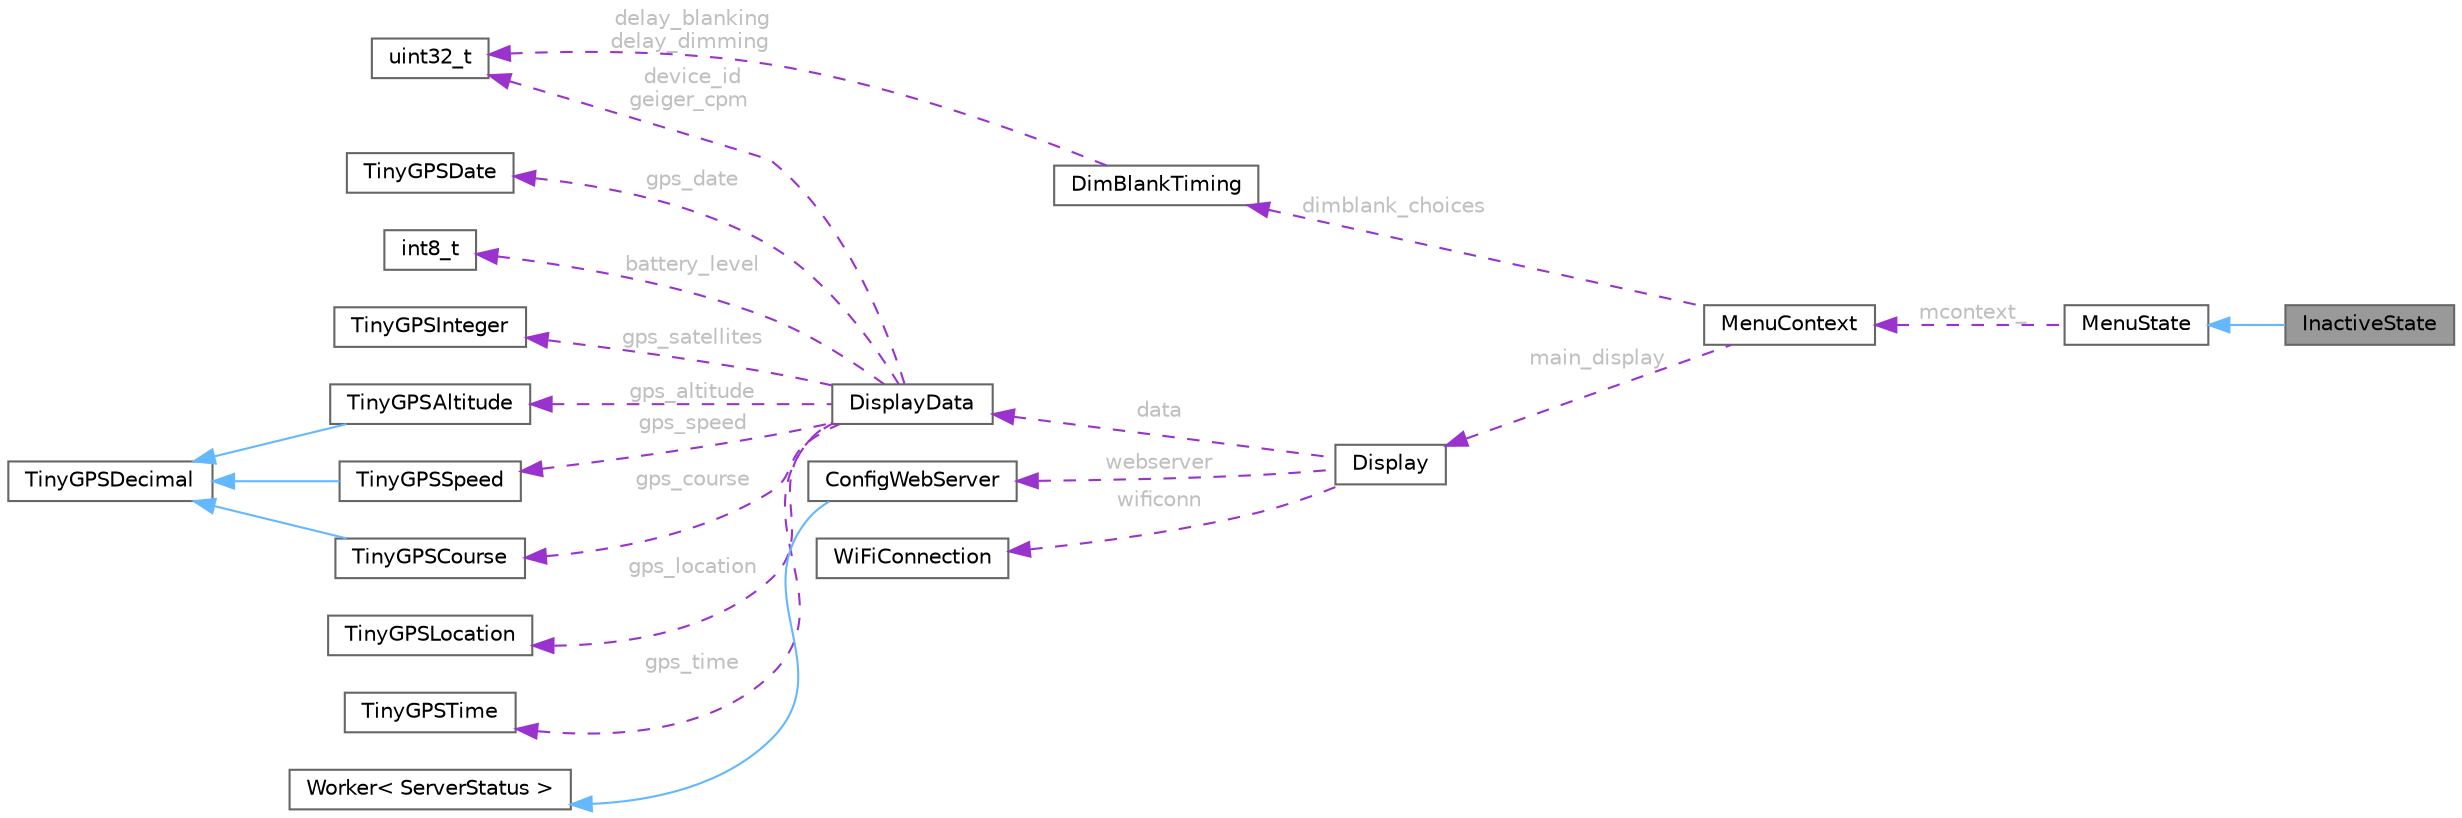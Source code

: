 digraph "InactiveState"
{
 // LATEX_PDF_SIZE
  bgcolor="transparent";
  edge [fontname=Helvetica,fontsize=10,labelfontname=Helvetica,labelfontsize=10];
  node [fontname=Helvetica,fontsize=10,shape=box,height=0.2,width=0.4];
  rankdir="LR";
  Node1 [id="Node000001",label="InactiveState",height=0.2,width=0.4,color="gray40", fillcolor="grey60", style="filled", fontcolor="black",tooltip=" "];
  Node2 -> Node1 [id="edge1_Node000001_Node000002",dir="back",color="steelblue1",style="solid",tooltip=" "];
  Node2 [id="Node000002",label="MenuState",height=0.2,width=0.4,color="gray40", fillcolor="white", style="filled",URL="$class_menu_state.html",tooltip=" "];
  Node3 -> Node2 [id="edge2_Node000002_Node000003",dir="back",color="darkorchid3",style="dashed",tooltip=" ",label=" mcontext_",fontcolor="grey" ];
  Node3 [id="Node000003",label="MenuContext",height=0.2,width=0.4,color="gray40", fillcolor="white", style="filled",URL="$class_menu_context.html",tooltip=" "];
  Node4 -> Node3 [id="edge3_Node000003_Node000004",dir="back",color="darkorchid3",style="dashed",tooltip=" ",label=" dimblank_choices",fontcolor="grey" ];
  Node4 [id="Node000004",label="DimBlankTiming",height=0.2,width=0.4,color="gray40", fillcolor="white", style="filled",URL="$class_dim_blank_timing.html",tooltip=" "];
  Node5 -> Node4 [id="edge4_Node000004_Node000005",dir="back",color="darkorchid3",style="dashed",tooltip=" ",label=" delay_blanking\ndelay_dimming",fontcolor="grey" ];
  Node5 [id="Node000005",label="uint32_t",height=0.2,width=0.4,color="gray40", fillcolor="white", style="filled",tooltip=" "];
  Node6 -> Node3 [id="edge5_Node000003_Node000006",dir="back",color="darkorchid3",style="dashed",tooltip=" ",label=" main_display",fontcolor="grey" ];
  Node6 [id="Node000006",label="Display",height=0.2,width=0.4,color="gray40", fillcolor="white", style="filled",URL="$class_display.html",tooltip=" "];
  Node7 -> Node6 [id="edge6_Node000006_Node000007",dir="back",color="darkorchid3",style="dashed",tooltip=" ",label=" data",fontcolor="grey" ];
  Node7 [id="Node000007",label="DisplayData",height=0.2,width=0.4,color="gray40", fillcolor="white", style="filled",URL="$struct_display_data.html",tooltip=" "];
  Node5 -> Node7 [id="edge7_Node000007_Node000005",dir="back",color="darkorchid3",style="dashed",tooltip=" ",label=" device_id\ngeiger_cpm",fontcolor="grey" ];
  Node8 -> Node7 [id="edge8_Node000007_Node000008",dir="back",color="darkorchid3",style="dashed",tooltip=" ",label=" gps_satellites",fontcolor="grey" ];
  Node8 [id="Node000008",label="TinyGPSInteger",height=0.2,width=0.4,color="gray40", fillcolor="white", style="filled",URL="$struct_tiny_g_p_s_integer.html",tooltip=" "];
  Node9 -> Node7 [id="edge9_Node000007_Node000009",dir="back",color="darkorchid3",style="dashed",tooltip=" ",label=" gps_altitude",fontcolor="grey" ];
  Node9 [id="Node000009",label="TinyGPSAltitude",height=0.2,width=0.4,color="gray40", fillcolor="white", style="filled",URL="$struct_tiny_g_p_s_altitude.html",tooltip=" "];
  Node10 -> Node9 [id="edge10_Node000009_Node000010",dir="back",color="steelblue1",style="solid",tooltip=" "];
  Node10 [id="Node000010",label="TinyGPSDecimal",height=0.2,width=0.4,color="gray40", fillcolor="white", style="filled",URL="$struct_tiny_g_p_s_decimal.html",tooltip=" "];
  Node11 -> Node7 [id="edge11_Node000007_Node000011",dir="back",color="darkorchid3",style="dashed",tooltip=" ",label=" gps_speed",fontcolor="grey" ];
  Node11 [id="Node000011",label="TinyGPSSpeed",height=0.2,width=0.4,color="gray40", fillcolor="white", style="filled",URL="$struct_tiny_g_p_s_speed.html",tooltip=" "];
  Node10 -> Node11 [id="edge12_Node000011_Node000010",dir="back",color="steelblue1",style="solid",tooltip=" "];
  Node12 -> Node7 [id="edge13_Node000007_Node000012",dir="back",color="darkorchid3",style="dashed",tooltip=" ",label=" gps_course",fontcolor="grey" ];
  Node12 [id="Node000012",label="TinyGPSCourse",height=0.2,width=0.4,color="gray40", fillcolor="white", style="filled",URL="$struct_tiny_g_p_s_course.html",tooltip=" "];
  Node10 -> Node12 [id="edge14_Node000012_Node000010",dir="back",color="steelblue1",style="solid",tooltip=" "];
  Node13 -> Node7 [id="edge15_Node000007_Node000013",dir="back",color="darkorchid3",style="dashed",tooltip=" ",label=" gps_location",fontcolor="grey" ];
  Node13 [id="Node000013",label="TinyGPSLocation",height=0.2,width=0.4,color="gray40", fillcolor="white", style="filled",URL="$struct_tiny_g_p_s_location.html",tooltip=" "];
  Node14 -> Node7 [id="edge16_Node000007_Node000014",dir="back",color="darkorchid3",style="dashed",tooltip=" ",label=" gps_time",fontcolor="grey" ];
  Node14 [id="Node000014",label="TinyGPSTime",height=0.2,width=0.4,color="gray40", fillcolor="white", style="filled",URL="$struct_tiny_g_p_s_time.html",tooltip=" "];
  Node15 -> Node7 [id="edge17_Node000007_Node000015",dir="back",color="darkorchid3",style="dashed",tooltip=" ",label=" gps_date",fontcolor="grey" ];
  Node15 [id="Node000015",label="TinyGPSDate",height=0.2,width=0.4,color="gray40", fillcolor="white", style="filled",URL="$struct_tiny_g_p_s_date.html",tooltip=" "];
  Node16 -> Node7 [id="edge18_Node000007_Node000016",dir="back",color="darkorchid3",style="dashed",tooltip=" ",label=" battery_level",fontcolor="grey" ];
  Node16 [id="Node000016",label="int8_t",height=0.2,width=0.4,color="gray40", fillcolor="white", style="filled",tooltip=" "];
  Node17 -> Node6 [id="edge19_Node000006_Node000017",dir="back",color="darkorchid3",style="dashed",tooltip=" ",label=" wificonn",fontcolor="grey" ];
  Node17 [id="Node000017",label="WiFiConnection",height=0.2,width=0.4,color="gray40", fillcolor="white", style="filled",URL="$class_wi_fi_connection.html",tooltip=" "];
  Node18 -> Node6 [id="edge20_Node000006_Node000018",dir="back",color="darkorchid3",style="dashed",tooltip=" ",label=" webserver",fontcolor="grey" ];
  Node18 [id="Node000018",label="ConfigWebServer",height=0.2,width=0.4,color="gray40", fillcolor="white", style="filled",URL="$class_config_web_server.html",tooltip=" "];
  Node19 -> Node18 [id="edge21_Node000018_Node000019",dir="back",color="steelblue1",style="solid",tooltip=" "];
  Node19 [id="Node000019",label="Worker\< ServerStatus \>",height=0.2,width=0.4,color="gray40", fillcolor="white", style="filled",tooltip=" "];
}
